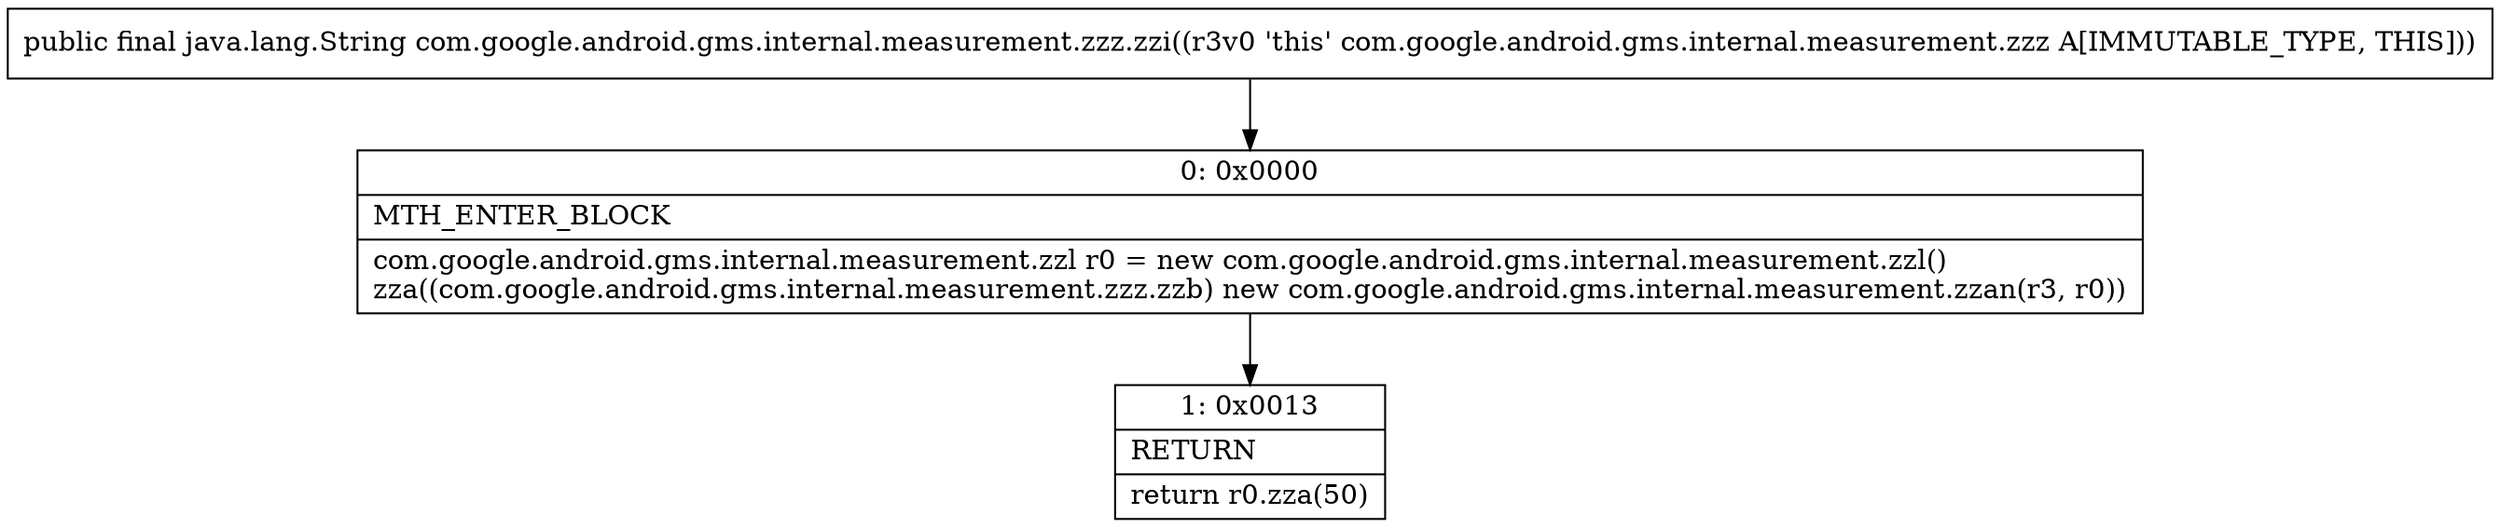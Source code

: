 digraph "CFG forcom.google.android.gms.internal.measurement.zzz.zzi()Ljava\/lang\/String;" {
Node_0 [shape=record,label="{0\:\ 0x0000|MTH_ENTER_BLOCK\l|com.google.android.gms.internal.measurement.zzl r0 = new com.google.android.gms.internal.measurement.zzl()\lzza((com.google.android.gms.internal.measurement.zzz.zzb) new com.google.android.gms.internal.measurement.zzan(r3, r0))\l}"];
Node_1 [shape=record,label="{1\:\ 0x0013|RETURN\l|return r0.zza(50)\l}"];
MethodNode[shape=record,label="{public final java.lang.String com.google.android.gms.internal.measurement.zzz.zzi((r3v0 'this' com.google.android.gms.internal.measurement.zzz A[IMMUTABLE_TYPE, THIS])) }"];
MethodNode -> Node_0;
Node_0 -> Node_1;
}

